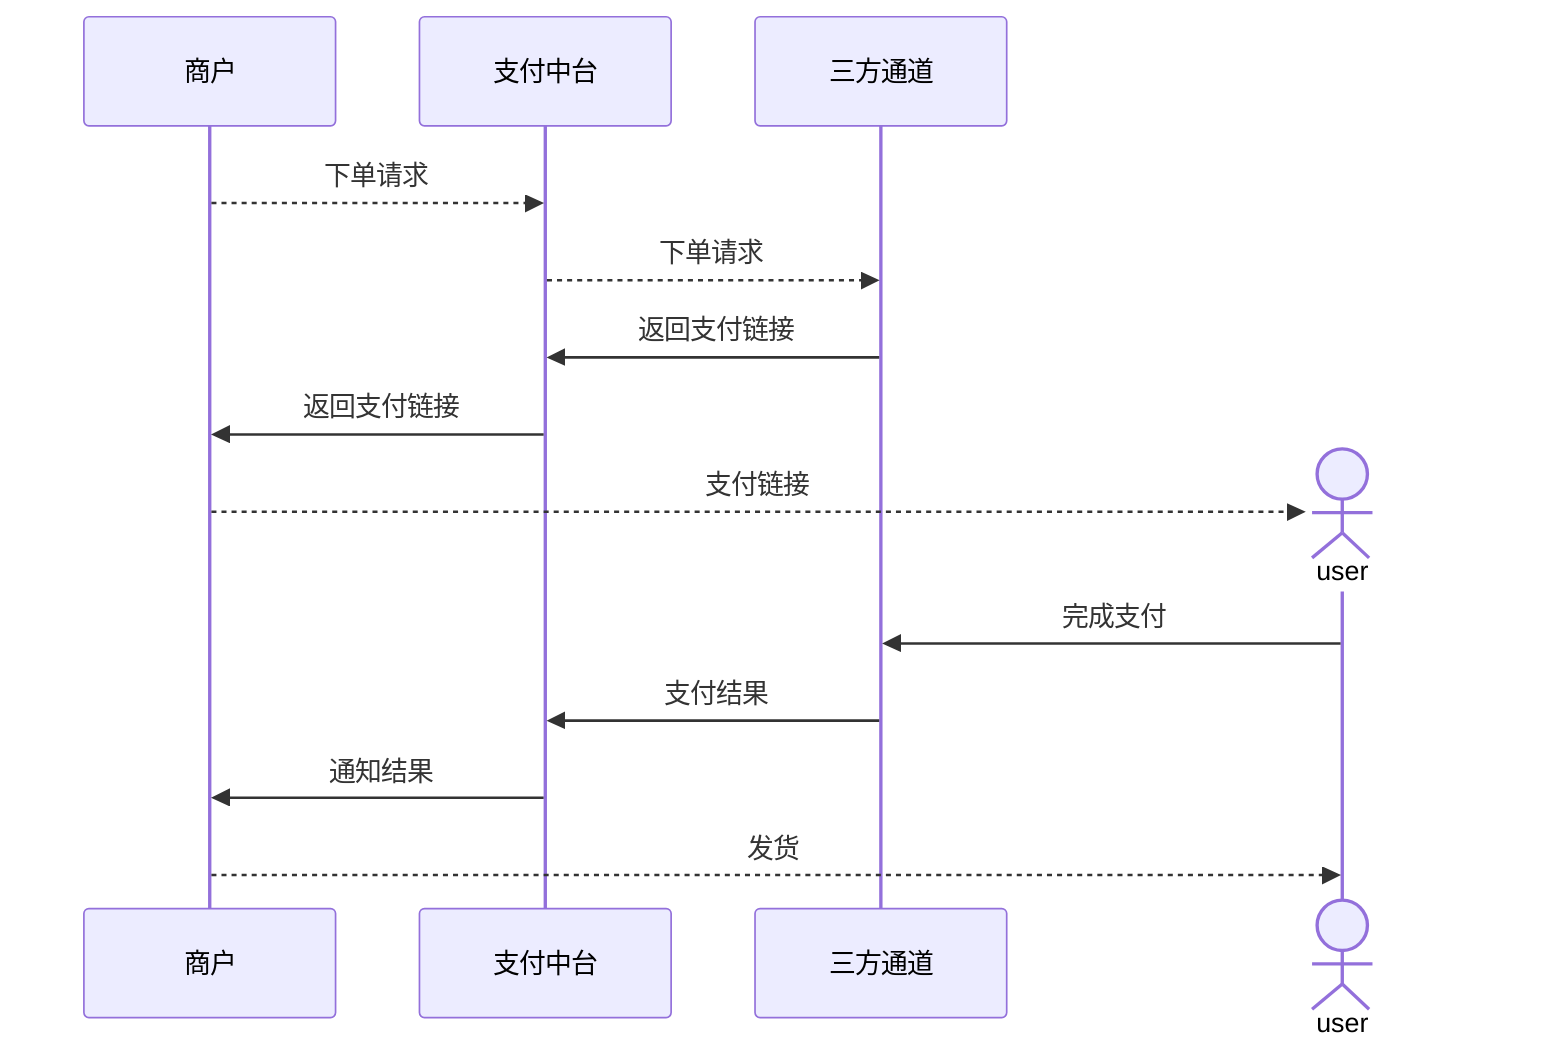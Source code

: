 sequenceDiagram
    商户 -->> 支付中台:下单请求
    支付中台 -->> 三方通道:下单请求
    三方通道 ->> 支付中台: 返回支付链接
    支付中台 ->> 商户:返回支付链接
    create actor user
    商户-->>user:支付链接
    user->> 三方通道:完成支付
    三方通道 ->> 支付中台:支付结果
    支付中台 ->> 商户:通知结果
    商户 -->> user:发货